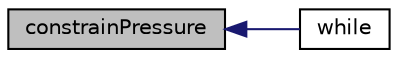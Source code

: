 digraph "constrainPressure"
{
  bgcolor="transparent";
  edge [fontname="Helvetica",fontsize="10",labelfontname="Helvetica",labelfontsize="10"];
  node [fontname="Helvetica",fontsize="10",shape=record];
  rankdir="LR";
  Node21 [label="constrainPressure",height=0.2,width=0.4,color="black", fillcolor="grey75", style="filled", fontcolor="black"];
  Node21 -> Node22 [dir="back",color="midnightblue",fontsize="10",style="solid",fontname="Helvetica"];
  Node22 [label="while",height=0.2,width=0.4,color="black",URL="$a03807.html#a0b9d5d8b1ecc0bf63b4c35f41598a500"];
}
